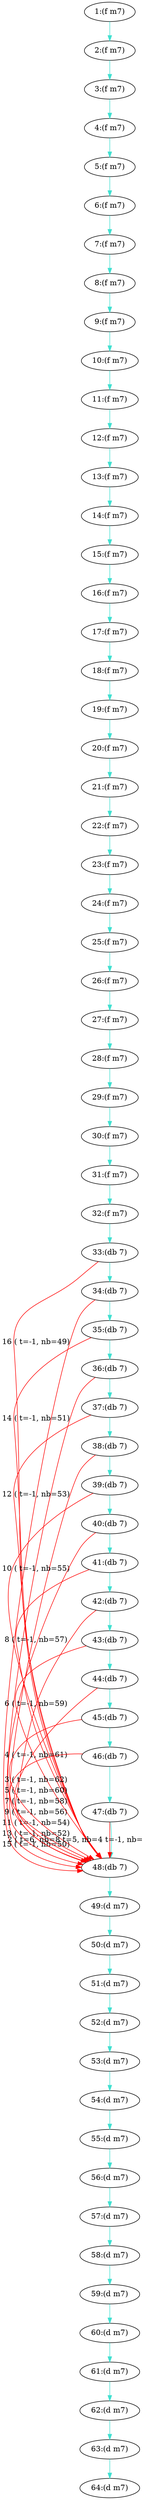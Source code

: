 digraph G { 
rankdir=LR 
"1:(f m7)"; 
"2:(f m7)"; 
"3:(f m7)"; 
"4:(f m7)"; 
"5:(f m7)"; 
"6:(f m7)"; 
"7:(f m7)"; 
"8:(f m7)"; 
"9:(f m7)"; 
"10:(f m7)"; 
"11:(f m7)"; 
"12:(f m7)"; 
"13:(f m7)"; 
"14:(f m7)"; 
"15:(f m7)"; 
"16:(f m7)"; 
"17:(f m7)"; 
"18:(f m7)"; 
"19:(f m7)"; 
"20:(f m7)"; 
"21:(f m7)"; 
"22:(f m7)"; 
"23:(f m7)"; 
"24:(f m7)"; 
"25:(f m7)"; 
"26:(f m7)"; 
"27:(f m7)"; 
"28:(f m7)"; 
"29:(f m7)"; 
"30:(f m7)"; 
"31:(f m7)"; 
"32:(f m7)"; 
"33:(db 7)"; 
"34:(db 7)"; 
"35:(db 7)"; 
"36:(db 7)"; 
"37:(db 7)"; 
"38:(db 7)"; 
"39:(db 7)"; 
"40:(db 7)"; 
"41:(db 7)"; 
"42:(db 7)"; 
"43:(db 7)"; 
"44:(db 7)"; 
"45:(db 7)"; 
"46:(db 7)"; 
"47:(db 7)"; 
"48:(db 7)"; 
"49:(d m7)"; 
"50:(d m7)"; 
"51:(d m7)"; 
"52:(d m7)"; 
"53:(d m7)"; 
"54:(d m7)"; 
"55:(d m7)"; 
"56:(d m7)"; 
"57:(d m7)"; 
"58:(d m7)"; 
"59:(d m7)"; 
"60:(d m7)"; 
"61:(d m7)"; 
"62:(d m7)"; 
"63:(d m7)"; 
"64:(d m7)"; 
"1:(f m7)" -> "2:(f m7)" [color="turquoise", constraint=false];
"2:(f m7)" -> "3:(f m7)" [color="turquoise", constraint=false];
"3:(f m7)" -> "4:(f m7)" [color="turquoise", constraint=false];
"4:(f m7)" -> "5:(f m7)" [color="turquoise", constraint=false];
"5:(f m7)" -> "6:(f m7)" [color="turquoise", constraint=false];
"6:(f m7)" -> "7:(f m7)" [color="turquoise", constraint=false];
"7:(f m7)" -> "8:(f m7)" [color="turquoise", constraint=false];
"8:(f m7)" -> "9:(f m7)" [color="turquoise", constraint=false];
"9:(f m7)" -> "10:(f m7)" [color="turquoise", constraint=false];
"10:(f m7)" -> "11:(f m7)" [color="turquoise", constraint=false];
"11:(f m7)" -> "12:(f m7)" [color="turquoise", constraint=false];
"12:(f m7)" -> "13:(f m7)" [color="turquoise", constraint=false];
"13:(f m7)" -> "14:(f m7)" [color="turquoise", constraint=false];
"14:(f m7)" -> "15:(f m7)" [color="turquoise", constraint=false];
"15:(f m7)" -> "16:(f m7)" [color="turquoise", constraint=false];
"16:(f m7)" -> "17:(f m7)" [color="turquoise", constraint=false];
"17:(f m7)" -> "18:(f m7)" [color="turquoise", constraint=false];
"18:(f m7)" -> "19:(f m7)" [color="turquoise", constraint=false];
"19:(f m7)" -> "20:(f m7)" [color="turquoise", constraint=false];
"20:(f m7)" -> "21:(f m7)" [color="turquoise", constraint=false];
"21:(f m7)" -> "22:(f m7)" [color="turquoise", constraint=false];
"22:(f m7)" -> "23:(f m7)" [color="turquoise", constraint=false];
"23:(f m7)" -> "24:(f m7)" [color="turquoise", constraint=false];
"24:(f m7)" -> "25:(f m7)" [color="turquoise", constraint=false];
"25:(f m7)" -> "26:(f m7)" [color="turquoise", constraint=false];
"26:(f m7)" -> "27:(f m7)" [color="turquoise", constraint=false];
"27:(f m7)" -> "28:(f m7)" [color="turquoise", constraint=false];
"28:(f m7)" -> "29:(f m7)" [color="turquoise", constraint=false];
"29:(f m7)" -> "30:(f m7)" [color="turquoise", constraint=false];
"30:(f m7)" -> "31:(f m7)" [color="turquoise", constraint=false];
"31:(f m7)" -> "32:(f m7)" [color="turquoise", constraint=false];
"32:(f m7)" -> "33:(db 7)" [color="turquoise", constraint=false];
"33:(db 7)" -> "34:(db 7)" [color="turquoise", constraint=false];
"34:(db 7)" -> "35:(db 7)" [color="turquoise", constraint=false];
"35:(db 7)" -> "36:(db 7)" [color="turquoise", constraint=false];
"36:(db 7)" -> "37:(db 7)" [color="turquoise", constraint=false];
"37:(db 7)" -> "38:(db 7)" [color="turquoise", constraint=false];
"38:(db 7)" -> "39:(db 7)" [color="turquoise", constraint=false];
"39:(db 7)" -> "40:(db 7)" [color="turquoise", constraint=false];
"40:(db 7)" -> "41:(db 7)" [color="turquoise", constraint=false];
"41:(db 7)" -> "42:(db 7)" [color="turquoise", constraint=false];
"42:(db 7)" -> "43:(db 7)" [color="turquoise", constraint=false];
"43:(db 7)" -> "44:(db 7)" [color="turquoise", constraint=false];
"44:(db 7)" -> "45:(db 7)" [color="turquoise", constraint=false];
"45:(db 7)" -> "46:(db 7)" [color="turquoise", constraint=false];
"46:(db 7)" -> "47:(db 7)" [color="turquoise", constraint=false];
"47:(db 7)" -> "48:(db 7)" [color="turquoise", constraint=false];
"48:(db 7)" -> "49:(d m7)" [color="turquoise", constraint=false];
"49:(d m7)" -> "50:(d m7)" [color="turquoise", constraint=false];
"50:(d m7)" -> "51:(d m7)" [color="turquoise", constraint=false];
"51:(d m7)" -> "52:(d m7)" [color="turquoise", constraint=false];
"52:(d m7)" -> "53:(d m7)" [color="turquoise", constraint=false];
"53:(d m7)" -> "54:(d m7)" [color="turquoise", constraint=false];
"54:(d m7)" -> "55:(d m7)" [color="turquoise", constraint=false];
"55:(d m7)" -> "56:(d m7)" [color="turquoise", constraint=false];
"56:(d m7)" -> "57:(d m7)" [color="turquoise", constraint=false];
"57:(d m7)" -> "58:(d m7)" [color="turquoise", constraint=false];
"58:(d m7)" -> "59:(d m7)" [color="turquoise", constraint=false];
"59:(d m7)" -> "60:(d m7)" [color="turquoise", constraint=false];
"60:(d m7)" -> "61:(d m7)" [color="turquoise", constraint=false];
"61:(d m7)" -> "62:(d m7)" [color="turquoise", constraint=false];
"62:(d m7)" -> "63:(d m7)" [color="turquoise", constraint=false];
"63:(d m7)" -> "64:(d m7)" [color="turquoise", constraint=false];
"33:(db 7)" -> "48:(db 7)" [label="16 ( t=-1, nb=49)" , color="red", constraint=false];
"34:(db 7)" -> "48:(db 7)" [label="15 ( t=-1, nb=50)" , color="red", constraint=false];
"35:(db 7)" -> "48:(db 7)" [label="14 ( t=-1, nb=51)" , color="red", constraint=false];
"36:(db 7)" -> "48:(db 7)" [label="13 ( t=-1, nb=52)" , color="red", constraint=false];
"37:(db 7)" -> "48:(db 7)" [label="12 ( t=-1, nb=53)" , color="red", constraint=false];
"38:(db 7)" -> "48:(db 7)" [label="11 ( t=-1, nb=54)" , color="red", constraint=false];
"39:(db 7)" -> "48:(db 7)" [label="10 ( t=-1, nb=55)" , color="red", constraint=false];
"40:(db 7)" -> "48:(db 7)" [label="9 ( t=-1, nb=56)" , color="red", constraint=false];
"41:(db 7)" -> "48:(db 7)" [label="8 ( t=-1, nb=57)" , color="red", constraint=false];
"42:(db 7)" -> "48:(db 7)" [label="7 ( t=-1, nb=58)" , color="red", constraint=false];
"43:(db 7)" -> "48:(db 7)" [label="6 ( t=-1, nb=59)" , color="red", constraint=false];
"44:(db 7)" -> "48:(db 7)" [label="5 ( t=-1, nb=60)" , color="red", constraint=false];
"45:(db 7)" -> "48:(db 7)" [label="4 ( t=-1, nb=61)" , color="red", constraint=false];
"46:(db 7)" -> "48:(db 7)" [label="3 ( t=-1, nb=62)" , color="red", constraint=false];
"47:(db 7)" -> "48:(db 7)" [label="2 ( t=6, nb=8 t=5, nb=4 t=-1, nb=63 t=-4, nb=4)" , color="red", constraint=false];
}